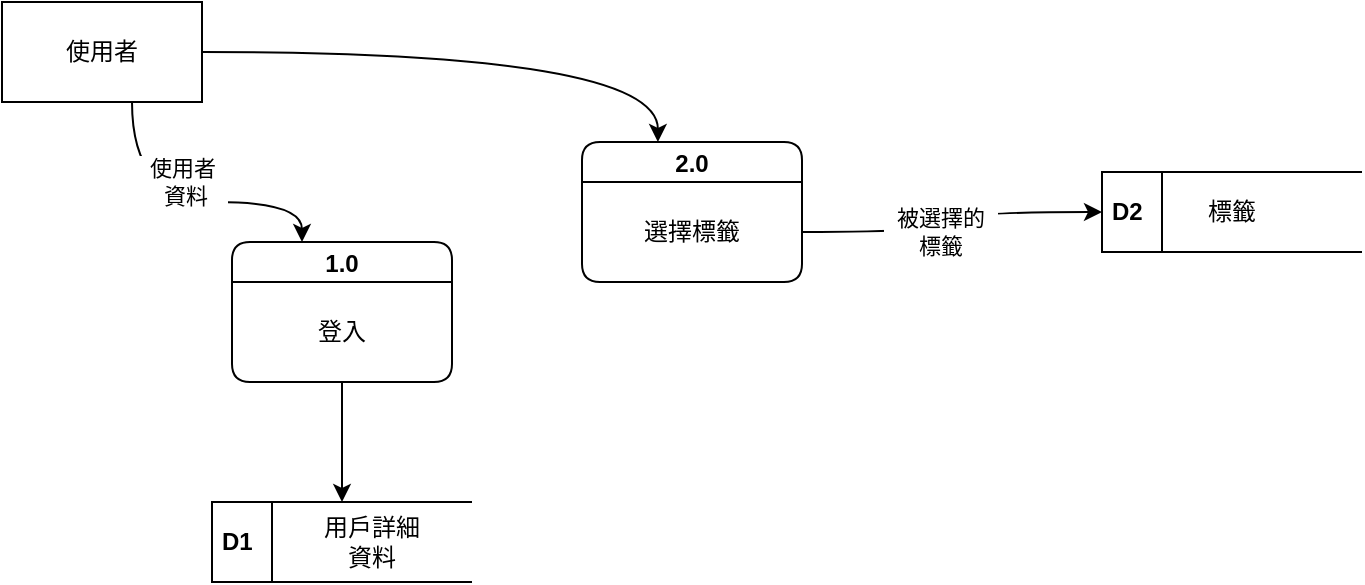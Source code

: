 <mxfile version="22.1.3" type="github">
  <diagram name="Page-1" id="b520641d-4fe3-3701-9064-5fc419738815">
    <mxGraphModel dx="744" dy="382" grid="1" gridSize="10" guides="1" tooltips="1" connect="1" arrows="1" fold="1" page="1" pageScale="1" pageWidth="1100" pageHeight="850" background="none" math="0" shadow="0">
      <root>
        <mxCell id="0" />
        <mxCell id="1" parent="0" />
        <mxCell id="DQgmJm5E7RuLA71w_BIT-6" value="&lt;b&gt;D1&lt;/b&gt;" style="html=1;dashed=0;whiteSpace=wrap;shape=mxgraph.dfd.dataStoreID;align=left;spacingLeft=3;points=[[0,0],[0.5,0],[1,0],[0,0.5],[1,0.5],[0,1],[0.5,1],[1,1]];" parent="1" vertex="1">
          <mxGeometry x="185" y="360" width="130" height="40" as="geometry" />
        </mxCell>
        <mxCell id="oVbfc0MDXnG8jit9gMaF-3" style="edgeStyle=orthogonalEdgeStyle;orthogonalLoop=1;jettySize=auto;html=1;curved=1;" edge="1" parent="1" source="DQgmJm5E7RuLA71w_BIT-10" target="DQgmJm5E7RuLA71w_BIT-11">
          <mxGeometry relative="1" as="geometry">
            <Array as="points">
              <mxPoint x="145" y="210" />
              <mxPoint x="230" y="210" />
            </Array>
          </mxGeometry>
        </mxCell>
        <mxCell id="oVbfc0MDXnG8jit9gMaF-12" value="&amp;nbsp; 使用者&amp;nbsp;&amp;nbsp;&lt;br&gt;&amp;nbsp;資料" style="edgeLabel;html=1;align=center;verticalAlign=middle;resizable=0;points=[];" vertex="1" connectable="0" parent="oVbfc0MDXnG8jit9gMaF-3">
          <mxGeometry x="-0.178" y="4" relative="1" as="geometry">
            <mxPoint x="11" y="-6" as="offset" />
          </mxGeometry>
        </mxCell>
        <mxCell id="DQgmJm5E7RuLA71w_BIT-10" value="使用者" style="html=1;dashed=0;whiteSpace=wrap;" parent="1" vertex="1">
          <mxGeometry x="80" y="110" width="100" height="50" as="geometry" />
        </mxCell>
        <mxCell id="DQgmJm5E7RuLA71w_BIT-11" value="1.0" style="swimlane;fontStyle=1;childLayout=stackLayout;horizontal=1;startSize=20;fillColor=#ffffff;horizontalStack=0;resizeParent=1;resizeParentMax=0;resizeLast=0;collapsible=0;marginBottom=0;swimlaneFillColor=#ffffff;rounded=1;fontFamily=Helvetica;verticalAlign=middle;" parent="1" vertex="1">
          <mxGeometry x="195" y="230" width="110" height="70" as="geometry" />
        </mxCell>
        <mxCell id="oVbfc0MDXnG8jit9gMaF-4" value="登入" style="text;html=1;strokeColor=none;fillColor=none;align=center;verticalAlign=middle;whiteSpace=wrap;rounded=0;" vertex="1" parent="DQgmJm5E7RuLA71w_BIT-11">
          <mxGeometry y="20" width="110" height="50" as="geometry" />
        </mxCell>
        <mxCell id="oVbfc0MDXnG8jit9gMaF-7" style="edgeStyle=orthogonalEdgeStyle;rounded=0;orthogonalLoop=1;jettySize=auto;html=1;exitX=0.5;exitY=1;exitDx=0;exitDy=0;" edge="1" parent="DQgmJm5E7RuLA71w_BIT-11" source="oVbfc0MDXnG8jit9gMaF-4" target="oVbfc0MDXnG8jit9gMaF-4">
          <mxGeometry relative="1" as="geometry" />
        </mxCell>
        <mxCell id="oVbfc0MDXnG8jit9gMaF-2" value="用戶詳細資料" style="text;html=1;strokeColor=none;fillColor=none;align=center;verticalAlign=middle;whiteSpace=wrap;rounded=0;" vertex="1" parent="1">
          <mxGeometry x="235" y="365" width="60" height="30" as="geometry" />
        </mxCell>
        <mxCell id="oVbfc0MDXnG8jit9gMaF-6" style="edgeStyle=orthogonalEdgeStyle;rounded=0;orthogonalLoop=1;jettySize=auto;html=1;entryX=0.5;entryY=0;entryDx=0;entryDy=0;" edge="1" parent="1" source="oVbfc0MDXnG8jit9gMaF-4" target="DQgmJm5E7RuLA71w_BIT-6">
          <mxGeometry relative="1" as="geometry" />
        </mxCell>
        <mxCell id="oVbfc0MDXnG8jit9gMaF-8" value="2.0" style="swimlane;fontStyle=1;childLayout=stackLayout;horizontal=1;startSize=20;fillColor=#ffffff;horizontalStack=0;resizeParent=1;resizeParentMax=0;resizeLast=0;collapsible=0;marginBottom=0;swimlaneFillColor=#ffffff;rounded=1;fontFamily=Helvetica;verticalAlign=middle;" vertex="1" parent="1">
          <mxGeometry x="370" y="180" width="110" height="70" as="geometry" />
        </mxCell>
        <mxCell id="oVbfc0MDXnG8jit9gMaF-10" style="edgeStyle=orthogonalEdgeStyle;rounded=0;orthogonalLoop=1;jettySize=auto;html=1;exitX=0.5;exitY=1;exitDx=0;exitDy=0;" edge="1" parent="oVbfc0MDXnG8jit9gMaF-8" source="oVbfc0MDXnG8jit9gMaF-9" target="oVbfc0MDXnG8jit9gMaF-9">
          <mxGeometry relative="1" as="geometry" />
        </mxCell>
        <mxCell id="oVbfc0MDXnG8jit9gMaF-9" value="選擇標籤" style="text;html=1;strokeColor=none;fillColor=none;align=center;verticalAlign=middle;whiteSpace=wrap;rounded=0;" vertex="1" parent="oVbfc0MDXnG8jit9gMaF-8">
          <mxGeometry y="20" width="110" height="50" as="geometry" />
        </mxCell>
        <mxCell id="oVbfc0MDXnG8jit9gMaF-13" style="edgeStyle=orthogonalEdgeStyle;orthogonalLoop=1;jettySize=auto;html=1;entryX=0.345;entryY=0;entryDx=0;entryDy=0;entryPerimeter=0;curved=1;" edge="1" parent="1" source="DQgmJm5E7RuLA71w_BIT-10" target="oVbfc0MDXnG8jit9gMaF-8">
          <mxGeometry relative="1" as="geometry" />
        </mxCell>
        <mxCell id="oVbfc0MDXnG8jit9gMaF-15" value="&lt;b&gt;D2&lt;/b&gt;" style="html=1;dashed=0;whiteSpace=wrap;shape=mxgraph.dfd.dataStoreID;align=left;spacingLeft=3;points=[[0,0],[0.5,0],[1,0],[0,0.5],[1,0.5],[0,1],[0.5,1],[1,1]];" vertex="1" parent="1">
          <mxGeometry x="630" y="195" width="130" height="40" as="geometry" />
        </mxCell>
        <mxCell id="oVbfc0MDXnG8jit9gMaF-16" value="標籤" style="text;html=1;strokeColor=none;fillColor=none;align=center;verticalAlign=middle;whiteSpace=wrap;rounded=0;" vertex="1" parent="1">
          <mxGeometry x="665" y="200" width="60" height="30" as="geometry" />
        </mxCell>
        <mxCell id="oVbfc0MDXnG8jit9gMaF-18" style="edgeStyle=orthogonalEdgeStyle;orthogonalLoop=1;jettySize=auto;html=1;entryX=0;entryY=0.5;entryDx=0;entryDy=0;curved=1;" edge="1" parent="1" source="oVbfc0MDXnG8jit9gMaF-9" target="oVbfc0MDXnG8jit9gMaF-15">
          <mxGeometry relative="1" as="geometry" />
        </mxCell>
        <mxCell id="oVbfc0MDXnG8jit9gMaF-20" value="&amp;nbsp; 被選擇的&amp;nbsp;&amp;nbsp;&lt;br&gt;標籤" style="edgeLabel;html=1;align=center;verticalAlign=middle;resizable=0;points=[];" vertex="1" connectable="0" parent="oVbfc0MDXnG8jit9gMaF-18">
          <mxGeometry x="-0.063" y="6" relative="1" as="geometry">
            <mxPoint as="offset" />
          </mxGeometry>
        </mxCell>
      </root>
    </mxGraphModel>
  </diagram>
</mxfile>
